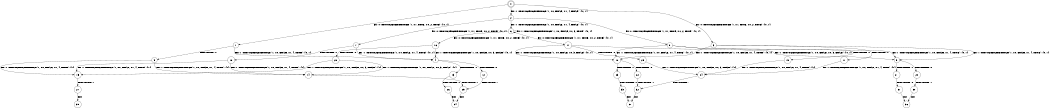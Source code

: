 digraph BCG {
size = "7, 10.5";
center = TRUE;
node [shape = circle];
0 [peripheries = 2];
0 -> 1 [label = "EX !0 !ATOMIC_EXCH_BRANCH (1, +1, TRUE, +0, 2, TRUE) !{0, 1}"];
0 -> 2 [label = "EX !1 !ATOMIC_EXCH_BRANCH (1, +0, FALSE, +1, 4, FALSE) !{0, 1}"];
0 -> 3 [label = "EX !0 !ATOMIC_EXCH_BRANCH (1, +1, TRUE, +0, 2, TRUE) !{0, 1}"];
1 -> 4 [label = "EX !1 !ATOMIC_EXCH_BRANCH (1, +0, FALSE, +1, 4, TRUE) !{0, 1}"];
1 -> 5 [label = "TERMINATE !0"];
2 -> 6 [label = "EX !1 !ATOMIC_EXCH_BRANCH (1, +0, FALSE, +1, 4, FALSE) !{0, 1}"];
2 -> 7 [label = "EX !0 !ATOMIC_EXCH_BRANCH (1, +1, TRUE, +0, 2, TRUE) !{0, 1}"];
2 -> 8 [label = "EX !0 !ATOMIC_EXCH_BRANCH (1, +1, TRUE, +0, 2, TRUE) !{0, 1}"];
3 -> 9 [label = "EX !1 !ATOMIC_EXCH_BRANCH (1, +0, FALSE, +1, 4, TRUE) !{0, 1}"];
3 -> 10 [label = "EX !1 !ATOMIC_EXCH_BRANCH (1, +0, FALSE, +1, 4, TRUE) !{0, 1}"];
3 -> 11 [label = "TERMINATE !0"];
4 -> 12 [label = "TERMINATE !0"];
4 -> 13 [label = "TERMINATE !1"];
5 -> 14 [label = "EX !1 !ATOMIC_EXCH_BRANCH (1, +0, FALSE, +1, 4, TRUE) !{1}"];
5 -> 15 [label = "EX !1 !ATOMIC_EXCH_BRANCH (1, +0, FALSE, +1, 4, TRUE) !{1}"];
6 -> 6 [label = "EX !1 !ATOMIC_EXCH_BRANCH (1, +0, FALSE, +0, 3, TRUE) !{0, 1}"];
6 -> 16 [label = "EX !0 !ATOMIC_EXCH_BRANCH (1, +1, TRUE, +0, 2, TRUE) !{0, 1}"];
6 -> 17 [label = "EX !0 !ATOMIC_EXCH_BRANCH (1, +1, TRUE, +0, 2, TRUE) !{0, 1}"];
7 -> 4 [label = "EX !1 !ATOMIC_EXCH_BRANCH (1, +0, FALSE, +1, 4, TRUE) !{0, 1}"];
7 -> 18 [label = "TERMINATE !0"];
8 -> 9 [label = "EX !1 !ATOMIC_EXCH_BRANCH (1, +0, FALSE, +1, 4, TRUE) !{0, 1}"];
8 -> 10 [label = "EX !1 !ATOMIC_EXCH_BRANCH (1, +0, FALSE, +1, 4, TRUE) !{0, 1}"];
8 -> 19 [label = "TERMINATE !0"];
9 -> 20 [label = "TERMINATE !0"];
9 -> 21 [label = "TERMINATE !1"];
10 -> 22 [label = "TERMINATE !0"];
10 -> 23 [label = "TERMINATE !1"];
11 -> 24 [label = "EX !1 !ATOMIC_EXCH_BRANCH (1, +0, FALSE, +1, 4, TRUE) !{1}"];
12 -> 25 [label = "TERMINATE !1"];
13 -> 26 [label = "TERMINATE !0"];
14 -> 25 [label = "TERMINATE !1"];
15 -> 27 [label = "TERMINATE !1"];
16 -> 4 [label = "EX !1 !ATOMIC_EXCH_BRANCH (1, +0, FALSE, +0, 3, FALSE) !{0, 1}"];
16 -> 28 [label = "TERMINATE !0"];
17 -> 9 [label = "EX !1 !ATOMIC_EXCH_BRANCH (1, +0, FALSE, +0, 3, FALSE) !{0, 1}"];
17 -> 10 [label = "EX !1 !ATOMIC_EXCH_BRANCH (1, +0, FALSE, +0, 3, FALSE) !{0, 1}"];
17 -> 29 [label = "TERMINATE !0"];
18 -> 14 [label = "EX !1 !ATOMIC_EXCH_BRANCH (1, +0, FALSE, +1, 4, TRUE) !{1}"];
18 -> 15 [label = "EX !1 !ATOMIC_EXCH_BRANCH (1, +0, FALSE, +1, 4, TRUE) !{1}"];
19 -> 24 [label = "EX !1 !ATOMIC_EXCH_BRANCH (1, +0, FALSE, +1, 4, TRUE) !{1}"];
20 -> 30 [label = "TERMINATE !1"];
21 -> 31 [label = "TERMINATE !0"];
22 -> 32 [label = "TERMINATE !1"];
23 -> 33 [label = "TERMINATE !0"];
24 -> 32 [label = "TERMINATE !1"];
25 -> 34 [label = "exit"];
26 -> 34 [label = "exit"];
27 -> 35 [label = "exit"];
28 -> 14 [label = "EX !1 !ATOMIC_EXCH_BRANCH (1, +0, FALSE, +0, 3, FALSE) !{1}"];
28 -> 15 [label = "EX !1 !ATOMIC_EXCH_BRANCH (1, +0, FALSE, +0, 3, FALSE) !{1}"];
29 -> 24 [label = "EX !1 !ATOMIC_EXCH_BRANCH (1, +0, FALSE, +0, 3, FALSE) !{1}"];
30 -> 36 [label = "exit"];
31 -> 36 [label = "exit"];
32 -> 37 [label = "exit"];
33 -> 37 [label = "exit"];
}
